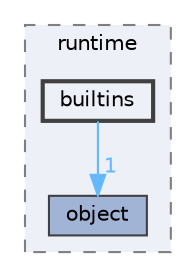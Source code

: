 digraph "src/runtime/builtins"
{
 // LATEX_PDF_SIZE
  bgcolor="transparent";
  edge [fontname=Helvetica,fontsize=10,labelfontname=Helvetica,labelfontsize=10];
  node [fontname=Helvetica,fontsize=10,shape=box,height=0.2,width=0.4];
  compound=true
  subgraph clusterdir_bf9f26469d00835ba20ff8d80ee5a804 {
    graph [ bgcolor="#edf0f7", pencolor="grey50", label="runtime", fontname=Helvetica,fontsize=10 style="filled,dashed", URL="dir_bf9f26469d00835ba20ff8d80ee5a804.html",tooltip=""]
  dir_7b3ca0f1a5442f5bcf8fa402d7489a6e [label="object", fillcolor="#a2b4d6", color="grey25", style="filled", URL="dir_7b3ca0f1a5442f5bcf8fa402d7489a6e.html",tooltip=""];
  dir_0c3dcd0ce7c49a87e7aa12e7eefa6b9f [label="builtins", fillcolor="#edf0f7", color="grey25", style="filled,bold", URL="dir_0c3dcd0ce7c49a87e7aa12e7eefa6b9f.html",tooltip=""];
  }
  dir_0c3dcd0ce7c49a87e7aa12e7eefa6b9f->dir_7b3ca0f1a5442f5bcf8fa402d7489a6e [headlabel="1", labeldistance=1.5 headhref="dir_000001_000005.html" href="dir_000001_000005.html" color="steelblue1" fontcolor="steelblue1"];
}
